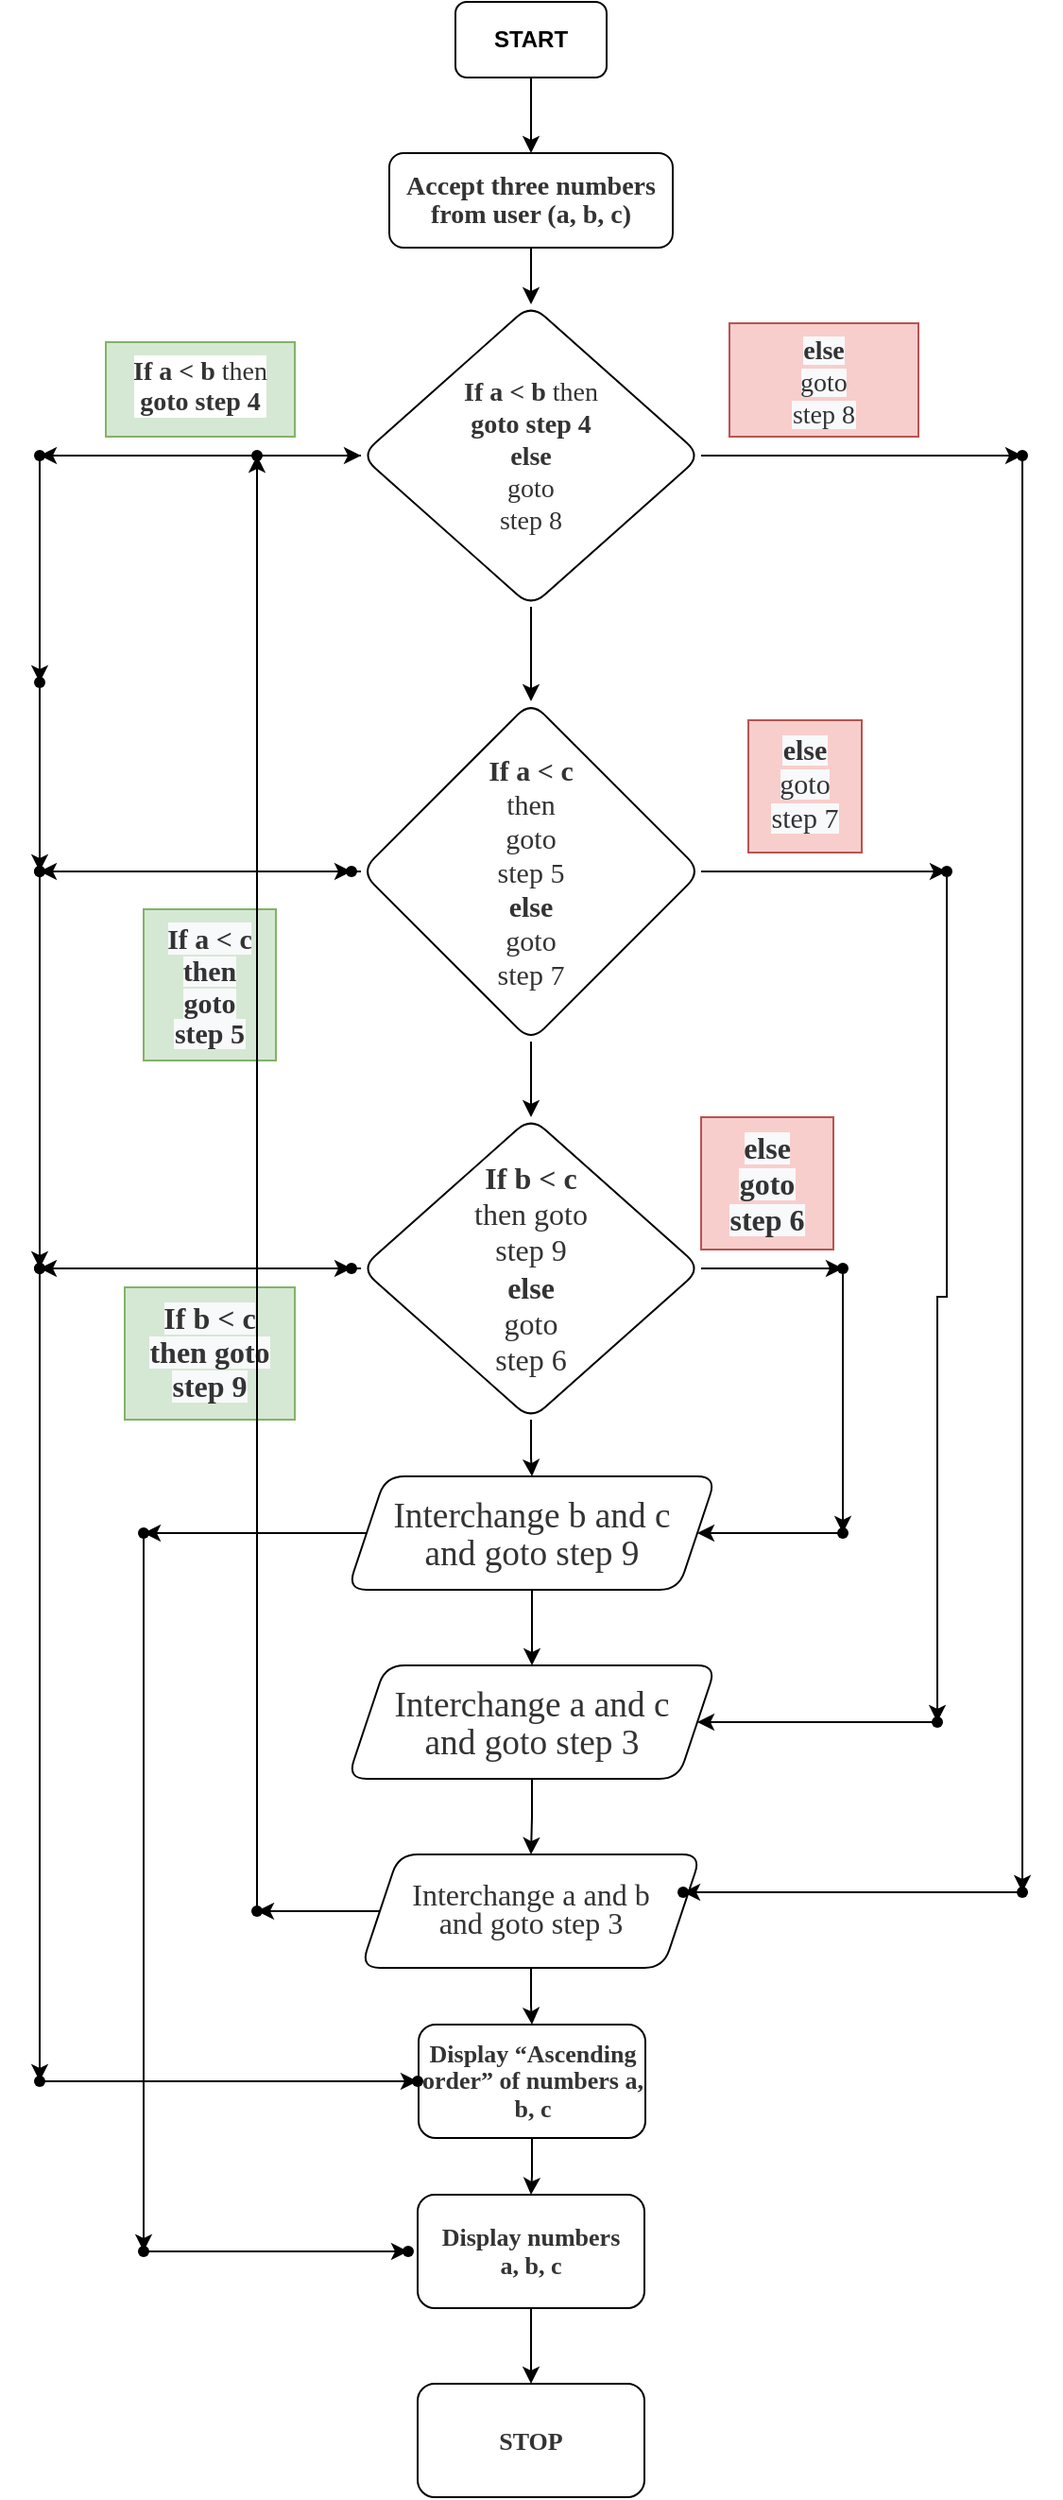 <mxfile version="16.5.6" type="device"><diagram id="gtEM-GcuYg-7ea8k9F5M" name="Page-1"><mxGraphModel dx="2076" dy="1076" grid="1" gridSize="10" guides="1" tooltips="1" connect="1" arrows="1" fold="1" page="1" pageScale="1" pageWidth="850" pageHeight="1100" math="0" shadow="0"><root><mxCell id="0"/><mxCell id="1" parent="0"/><mxCell id="5a1Hf2Eh0fZDxr_1cBEO-3" value="" style="edgeStyle=orthogonalEdgeStyle;rounded=0;orthogonalLoop=1;jettySize=auto;html=1;" edge="1" parent="1" source="5a1Hf2Eh0fZDxr_1cBEO-1" target="5a1Hf2Eh0fZDxr_1cBEO-2"><mxGeometry relative="1" as="geometry"/></mxCell><mxCell id="5a1Hf2Eh0fZDxr_1cBEO-1" value="&lt;b&gt;START&lt;/b&gt;" style="rounded=1;whiteSpace=wrap;html=1;" vertex="1" parent="1"><mxGeometry x="385" y="40" width="80" height="40" as="geometry"/></mxCell><mxCell id="5a1Hf2Eh0fZDxr_1cBEO-5" value="" style="edgeStyle=orthogonalEdgeStyle;rounded=0;orthogonalLoop=1;jettySize=auto;html=1;fontSize=14;" edge="1" parent="1" source="5a1Hf2Eh0fZDxr_1cBEO-2" target="5a1Hf2Eh0fZDxr_1cBEO-4"><mxGeometry relative="1" as="geometry"/></mxCell><mxCell id="5a1Hf2Eh0fZDxr_1cBEO-2" value="&lt;span style=&quot;line-height: 107% ; font-family: &amp;#34;cambria&amp;#34; , serif ; color: rgb(51 , 51 , 51)&quot;&gt;&lt;font style=&quot;font-size: 14px&quot;&gt;&lt;b&gt;Accept three numbers from user (a, b, c)&lt;/b&gt;&lt;/font&gt;&lt;/span&gt;" style="rounded=1;whiteSpace=wrap;html=1;" vertex="1" parent="1"><mxGeometry x="350" y="120" width="150" height="50" as="geometry"/></mxCell><mxCell id="5a1Hf2Eh0fZDxr_1cBEO-7" value="" style="edgeStyle=orthogonalEdgeStyle;rounded=0;orthogonalLoop=1;jettySize=auto;html=1;fontSize=14;" edge="1" parent="1" source="5a1Hf2Eh0fZDxr_1cBEO-4" target="5a1Hf2Eh0fZDxr_1cBEO-6"><mxGeometry relative="1" as="geometry"/></mxCell><mxCell id="5a1Hf2Eh0fZDxr_1cBEO-35" value="" style="edgeStyle=orthogonalEdgeStyle;rounded=0;orthogonalLoop=1;jettySize=auto;html=1;fontSize=13;" edge="1" parent="1" source="5a1Hf2Eh0fZDxr_1cBEO-4" target="5a1Hf2Eh0fZDxr_1cBEO-34"><mxGeometry relative="1" as="geometry"/></mxCell><mxCell id="5a1Hf2Eh0fZDxr_1cBEO-43" value="" style="edgeStyle=orthogonalEdgeStyle;rounded=0;orthogonalLoop=1;jettySize=auto;html=1;fontSize=13;" edge="1" parent="1" source="5a1Hf2Eh0fZDxr_1cBEO-4" target="5a1Hf2Eh0fZDxr_1cBEO-42"><mxGeometry relative="1" as="geometry"/></mxCell><mxCell id="5a1Hf2Eh0fZDxr_1cBEO-4" value="&lt;font style=&quot;font-size: 14px&quot;&gt;&lt;b&gt;&lt;span style=&quot;line-height: 107% ; font-family: &amp;#34;cambria&amp;#34; , serif ; color: rgb(51 , 51 , 51)&quot;&gt;If a &amp;lt; b&lt;/span&gt;&lt;/b&gt;&lt;span style=&quot;line-height: 107% ; font-family: &amp;#34;cambria&amp;#34; , serif ; color: rgb(51 , 51 , 51)&quot;&gt; then &lt;br&gt;&lt;b&gt;goto step 4&lt;br&gt;&lt;/b&gt; &lt;b&gt;else&lt;/b&gt; &lt;br&gt;goto &lt;br&gt;step 8&lt;/span&gt;&lt;/font&gt;" style="rhombus;whiteSpace=wrap;html=1;rounded=1;" vertex="1" parent="1"><mxGeometry x="335" y="200" width="180" height="160" as="geometry"/></mxCell><mxCell id="5a1Hf2Eh0fZDxr_1cBEO-11" value="" style="edgeStyle=orthogonalEdgeStyle;rounded=0;orthogonalLoop=1;jettySize=auto;html=1;fontSize=14;exitX=0.5;exitY=0;exitDx=0;exitDy=0;exitPerimeter=0;" edge="1" parent="1" source="5a1Hf2Eh0fZDxr_1cBEO-12"><mxGeometry relative="1" as="geometry"><mxPoint x="425" y="630" as="targetPoint"/><Array as="points"/></mxGeometry></mxCell><mxCell id="5a1Hf2Eh0fZDxr_1cBEO-14" value="" style="edgeStyle=orthogonalEdgeStyle;rounded=0;orthogonalLoop=1;jettySize=auto;html=1;fontSize=13;" edge="1" parent="1" source="5a1Hf2Eh0fZDxr_1cBEO-6" target="5a1Hf2Eh0fZDxr_1cBEO-12"><mxGeometry relative="1" as="geometry"/></mxCell><mxCell id="5a1Hf2Eh0fZDxr_1cBEO-54" value="" style="edgeStyle=orthogonalEdgeStyle;rounded=0;orthogonalLoop=1;jettySize=auto;html=1;fontSize=13;" edge="1" parent="1" source="5a1Hf2Eh0fZDxr_1cBEO-6" target="5a1Hf2Eh0fZDxr_1cBEO-53"><mxGeometry relative="1" as="geometry"/></mxCell><mxCell id="5a1Hf2Eh0fZDxr_1cBEO-65" value="" style="edgeStyle=orthogonalEdgeStyle;rounded=0;orthogonalLoop=1;jettySize=auto;html=1;fontSize=13;" edge="1" parent="1" source="5a1Hf2Eh0fZDxr_1cBEO-6" target="5a1Hf2Eh0fZDxr_1cBEO-59"><mxGeometry relative="1" as="geometry"/></mxCell><mxCell id="5a1Hf2Eh0fZDxr_1cBEO-6" value="&lt;font style=&quot;font-size: 15px&quot;&gt;&lt;b&gt;&lt;span style=&quot;line-height: 107% ; font-family: &amp;#34;cambria&amp;#34; , serif ; color: rgb(51 , 51 , 51)&quot;&gt;If a &amp;lt; c&lt;br&gt;&lt;/span&gt;&lt;/b&gt;&lt;span style=&quot;line-height: 107% ; font-family: &amp;#34;cambria&amp;#34; , serif ; color: rgb(51 , 51 , 51)&quot;&gt;then&lt;br&gt;goto &lt;br&gt;step 5&lt;br&gt;&lt;b&gt;else&lt;/b&gt; &lt;br&gt;goto &lt;br&gt;step 7&lt;/span&gt;&lt;/font&gt;" style="rhombus;whiteSpace=wrap;html=1;rounded=1;" vertex="1" parent="1"><mxGeometry x="335" y="410" width="180" height="180" as="geometry"/></mxCell><mxCell id="5a1Hf2Eh0fZDxr_1cBEO-19" value="" style="edgeStyle=orthogonalEdgeStyle;rounded=0;orthogonalLoop=1;jettySize=auto;html=1;fontSize=13;" edge="1" parent="1" source="5a1Hf2Eh0fZDxr_1cBEO-12" target="5a1Hf2Eh0fZDxr_1cBEO-18"><mxGeometry relative="1" as="geometry"/></mxCell><mxCell id="5a1Hf2Eh0fZDxr_1cBEO-69" value="" style="edgeStyle=orthogonalEdgeStyle;rounded=0;orthogonalLoop=1;jettySize=auto;html=1;fontSize=13;" edge="1" parent="1" source="5a1Hf2Eh0fZDxr_1cBEO-12" target="5a1Hf2Eh0fZDxr_1cBEO-68"><mxGeometry relative="1" as="geometry"/></mxCell><mxCell id="5a1Hf2Eh0fZDxr_1cBEO-76" value="" style="edgeStyle=orthogonalEdgeStyle;rounded=0;orthogonalLoop=1;jettySize=auto;html=1;fontSize=13;" edge="1" parent="1" source="5a1Hf2Eh0fZDxr_1cBEO-12" target="5a1Hf2Eh0fZDxr_1cBEO-75"><mxGeometry relative="1" as="geometry"/></mxCell><mxCell id="5a1Hf2Eh0fZDxr_1cBEO-12" value="&lt;font style=&quot;font-size: 16px&quot;&gt;&lt;b&gt;&lt;span style=&quot;line-height: 107% ; font-family: &amp;#34;cambria&amp;#34; , serif ; color: rgb(51 , 51 , 51)&quot;&gt;If b &amp;lt; c&lt;br&gt;&lt;/span&gt;&lt;/b&gt;&lt;span style=&quot;line-height: 107% ; font-family: &amp;#34;cambria&amp;#34; , serif ; color: rgb(51 , 51 , 51)&quot;&gt;then goto&lt;br&gt;step 9&lt;br&gt;&lt;b&gt;else&lt;br&gt;&lt;/b&gt;goto &lt;br&gt;step 6&lt;/span&gt;&lt;/font&gt;" style="rhombus;whiteSpace=wrap;html=1;rounded=1;" vertex="1" parent="1"><mxGeometry x="335" y="630" width="180" height="160" as="geometry"/></mxCell><mxCell id="5a1Hf2Eh0fZDxr_1cBEO-22" value="" style="edgeStyle=orthogonalEdgeStyle;rounded=0;orthogonalLoop=1;jettySize=auto;html=1;fontSize=16;" edge="1" parent="1" source="5a1Hf2Eh0fZDxr_1cBEO-16" target="5a1Hf2Eh0fZDxr_1cBEO-21"><mxGeometry relative="1" as="geometry"/></mxCell><mxCell id="5a1Hf2Eh0fZDxr_1cBEO-16" value="&lt;span style=&quot;font-size: 14.0pt ; line-height: 107% ; font-family: &amp;#34;cambria&amp;#34; , serif ; color: #333333&quot;&gt;Interchange a and c&lt;br&gt;and goto step 3&lt;/span&gt;" style="shape=parallelogram;perimeter=parallelogramPerimeter;whiteSpace=wrap;html=1;fixedSize=1;rounded=1;" vertex="1" parent="1"><mxGeometry x="328" y="920" width="195" height="60" as="geometry"/></mxCell><mxCell id="5a1Hf2Eh0fZDxr_1cBEO-20" value="" style="edgeStyle=orthogonalEdgeStyle;rounded=0;orthogonalLoop=1;jettySize=auto;html=1;fontSize=13;" edge="1" parent="1" source="5a1Hf2Eh0fZDxr_1cBEO-18" target="5a1Hf2Eh0fZDxr_1cBEO-16"><mxGeometry relative="1" as="geometry"/></mxCell><mxCell id="5a1Hf2Eh0fZDxr_1cBEO-82" value="" style="edgeStyle=orthogonalEdgeStyle;rounded=0;orthogonalLoop=1;jettySize=auto;html=1;fontSize=13;" edge="1" parent="1" source="5a1Hf2Eh0fZDxr_1cBEO-18" target="5a1Hf2Eh0fZDxr_1cBEO-81"><mxGeometry relative="1" as="geometry"/></mxCell><mxCell id="5a1Hf2Eh0fZDxr_1cBEO-18" value="&lt;span style=&quot;font-size: 14.0pt ; line-height: 107% ; font-family: &amp;#34;cambria&amp;#34; , serif ; color: #333333&quot;&gt;Interchange b and c&lt;br&gt;and goto step 9&lt;/span&gt;" style="shape=parallelogram;perimeter=parallelogramPerimeter;whiteSpace=wrap;html=1;fixedSize=1;rounded=1;" vertex="1" parent="1"><mxGeometry x="328" y="820" width="195" height="60" as="geometry"/></mxCell><mxCell id="5a1Hf2Eh0fZDxr_1cBEO-24" value="" style="edgeStyle=orthogonalEdgeStyle;rounded=0;orthogonalLoop=1;jettySize=auto;html=1;fontSize=16;" edge="1" parent="1" source="5a1Hf2Eh0fZDxr_1cBEO-21" target="5a1Hf2Eh0fZDxr_1cBEO-23"><mxGeometry relative="1" as="geometry"/></mxCell><mxCell id="5a1Hf2Eh0fZDxr_1cBEO-88" value="" style="edgeStyle=orthogonalEdgeStyle;rounded=0;orthogonalLoop=1;jettySize=auto;html=1;fontSize=13;" edge="1" parent="1" source="5a1Hf2Eh0fZDxr_1cBEO-21" target="5a1Hf2Eh0fZDxr_1cBEO-87"><mxGeometry relative="1" as="geometry"/></mxCell><mxCell id="5a1Hf2Eh0fZDxr_1cBEO-21" value="&lt;span style=&quot;line-height: 107% ; font-family: &amp;#34;cambria&amp;#34; , serif ; color: rgb(51 , 51 , 51)&quot;&gt;&lt;font style=&quot;font-size: 16px&quot;&gt;Interchange a and b&lt;br&gt;and goto step 3&lt;/font&gt;&lt;/span&gt;" style="shape=parallelogram;perimeter=parallelogramPerimeter;whiteSpace=wrap;html=1;fixedSize=1;rounded=1;" vertex="1" parent="1"><mxGeometry x="335" y="1020" width="180" height="60" as="geometry"/></mxCell><mxCell id="5a1Hf2Eh0fZDxr_1cBEO-26" value="" style="edgeStyle=orthogonalEdgeStyle;rounded=0;orthogonalLoop=1;jettySize=auto;html=1;fontSize=13;" edge="1" parent="1" source="5a1Hf2Eh0fZDxr_1cBEO-23" target="5a1Hf2Eh0fZDxr_1cBEO-25"><mxGeometry relative="1" as="geometry"/></mxCell><mxCell id="5a1Hf2Eh0fZDxr_1cBEO-23" value="&lt;b&gt;&lt;span style=&quot;line-height: 107% ; font-family: &amp;#34;cambria&amp;#34; , serif ; color: rgb(51 , 51 , 51)&quot;&gt;&lt;font style=&quot;font-size: 13px&quot;&gt;Display “Ascending order” of numbers a, b, c&lt;/font&gt;&lt;/span&gt;&lt;/b&gt;" style="whiteSpace=wrap;html=1;rounded=1;" vertex="1" parent="1"><mxGeometry x="365.5" y="1110" width="120" height="60" as="geometry"/></mxCell><mxCell id="5a1Hf2Eh0fZDxr_1cBEO-28" value="" style="edgeStyle=orthogonalEdgeStyle;rounded=0;orthogonalLoop=1;jettySize=auto;html=1;fontSize=13;" edge="1" parent="1" source="5a1Hf2Eh0fZDxr_1cBEO-25" target="5a1Hf2Eh0fZDxr_1cBEO-27"><mxGeometry relative="1" as="geometry"/></mxCell><mxCell id="5a1Hf2Eh0fZDxr_1cBEO-25" value="&lt;b&gt;&lt;span style=&quot;line-height: 107% ; font-family: &amp;#34;cambria&amp;#34; , serif ; color: rgb(51 , 51 , 51)&quot;&gt;&lt;font style=&quot;font-size: 13px&quot;&gt;Display numbers&lt;br&gt;a, b, c&lt;/font&gt;&lt;/span&gt;&lt;/b&gt;" style="whiteSpace=wrap;html=1;rounded=1;" vertex="1" parent="1"><mxGeometry x="365" y="1200" width="120" height="60" as="geometry"/></mxCell><mxCell id="5a1Hf2Eh0fZDxr_1cBEO-27" value="&lt;font color=&quot;#333333&quot; face=&quot;cambria, serif&quot;&gt;&lt;span style=&quot;font-size: 13px&quot;&gt;&lt;b&gt;STOP&lt;/b&gt;&lt;/span&gt;&lt;/font&gt;" style="whiteSpace=wrap;html=1;rounded=1;" vertex="1" parent="1"><mxGeometry x="365" y="1300" width="120" height="60" as="geometry"/></mxCell><mxCell id="5a1Hf2Eh0fZDxr_1cBEO-37" value="" style="edgeStyle=orthogonalEdgeStyle;rounded=0;orthogonalLoop=1;jettySize=auto;html=1;fontSize=13;" edge="1" parent="1" source="5a1Hf2Eh0fZDxr_1cBEO-34" target="5a1Hf2Eh0fZDxr_1cBEO-36"><mxGeometry relative="1" as="geometry"/></mxCell><mxCell id="5a1Hf2Eh0fZDxr_1cBEO-34" value="" style="shape=waypoint;sketch=0;size=6;pointerEvents=1;points=[];fillColor=default;resizable=0;rotatable=0;perimeter=centerPerimeter;snapToPoint=1;rounded=1;" vertex="1" parent="1"><mxGeometry x="145" y="260" width="40" height="40" as="geometry"/></mxCell><mxCell id="5a1Hf2Eh0fZDxr_1cBEO-39" value="" style="edgeStyle=orthogonalEdgeStyle;rounded=0;orthogonalLoop=1;jettySize=auto;html=1;fontSize=13;" edge="1" parent="1" source="5a1Hf2Eh0fZDxr_1cBEO-36" target="5a1Hf2Eh0fZDxr_1cBEO-38"><mxGeometry relative="1" as="geometry"/></mxCell><mxCell id="5a1Hf2Eh0fZDxr_1cBEO-36" value="" style="shape=waypoint;sketch=0;size=6;pointerEvents=1;points=[];fillColor=default;resizable=0;rotatable=0;perimeter=centerPerimeter;snapToPoint=1;rounded=1;" vertex="1" parent="1"><mxGeometry x="145" y="380" width="40" height="40" as="geometry"/></mxCell><mxCell id="5a1Hf2Eh0fZDxr_1cBEO-41" value="" style="edgeStyle=orthogonalEdgeStyle;rounded=0;orthogonalLoop=1;jettySize=auto;html=1;fontSize=13;" edge="1" parent="1" source="5a1Hf2Eh0fZDxr_1cBEO-38" target="5a1Hf2Eh0fZDxr_1cBEO-40"><mxGeometry relative="1" as="geometry"/></mxCell><mxCell id="5a1Hf2Eh0fZDxr_1cBEO-38" value="" style="shape=waypoint;sketch=0;size=6;pointerEvents=1;points=[];fillColor=default;resizable=0;rotatable=0;perimeter=centerPerimeter;snapToPoint=1;rounded=1;" vertex="1" parent="1"><mxGeometry x="145" y="480" width="40" height="40" as="geometry"/></mxCell><mxCell id="5a1Hf2Eh0fZDxr_1cBEO-40" value="" style="shape=waypoint;sketch=0;size=6;pointerEvents=1;points=[];fillColor=default;resizable=0;rotatable=0;perimeter=centerPerimeter;snapToPoint=1;rounded=1;" vertex="1" parent="1"><mxGeometry x="310" y="480" width="40" height="40" as="geometry"/></mxCell><mxCell id="5a1Hf2Eh0fZDxr_1cBEO-45" value="" style="edgeStyle=orthogonalEdgeStyle;rounded=0;orthogonalLoop=1;jettySize=auto;html=1;fontSize=13;" edge="1" parent="1" source="5a1Hf2Eh0fZDxr_1cBEO-42" target="5a1Hf2Eh0fZDxr_1cBEO-44"><mxGeometry relative="1" as="geometry"/></mxCell><mxCell id="5a1Hf2Eh0fZDxr_1cBEO-42" value="" style="shape=waypoint;sketch=0;size=6;pointerEvents=1;points=[];fillColor=default;resizable=0;rotatable=0;perimeter=centerPerimeter;snapToPoint=1;rounded=1;" vertex="1" parent="1"><mxGeometry x="665" y="260" width="40" height="40" as="geometry"/></mxCell><mxCell id="5a1Hf2Eh0fZDxr_1cBEO-49" value="" style="edgeStyle=orthogonalEdgeStyle;rounded=0;orthogonalLoop=1;jettySize=auto;html=1;fontSize=13;" edge="1" parent="1" source="5a1Hf2Eh0fZDxr_1cBEO-44" target="5a1Hf2Eh0fZDxr_1cBEO-48"><mxGeometry relative="1" as="geometry"/></mxCell><mxCell id="5a1Hf2Eh0fZDxr_1cBEO-44" value="" style="shape=waypoint;sketch=0;size=6;pointerEvents=1;points=[];fillColor=default;resizable=0;rotatable=0;perimeter=centerPerimeter;snapToPoint=1;rounded=1;" vertex="1" parent="1"><mxGeometry x="665" y="1020" width="40" height="40" as="geometry"/></mxCell><mxCell id="5a1Hf2Eh0fZDxr_1cBEO-48" value="" style="shape=waypoint;sketch=0;size=6;pointerEvents=1;points=[];fillColor=default;resizable=0;rotatable=0;perimeter=centerPerimeter;snapToPoint=1;rounded=1;" vertex="1" parent="1"><mxGeometry x="485.5" y="1020" width="40" height="40" as="geometry"/></mxCell><mxCell id="5a1Hf2Eh0fZDxr_1cBEO-50" value="&lt;b style=&quot;color: rgb(0, 0, 0); font-family: helvetica; font-size: 14px; font-style: normal; letter-spacing: normal; text-indent: 0px; text-transform: none; word-spacing: 0px;&quot;&gt;&lt;span style=&quot;line-height: 14.98px ; font-family: &amp;quot;cambria&amp;quot; , serif ; color: rgb(51 , 51 , 51)&quot;&gt;If a &amp;lt; b&lt;/span&gt;&lt;/b&gt;&lt;span style=&quot;font-size: 14px; font-style: normal; font-weight: 400; letter-spacing: normal; text-indent: 0px; text-transform: none; word-spacing: 0px; line-height: 14.98px; font-family: cambria, serif; color: rgb(51, 51, 51);&quot;&gt;&lt;span&gt;&amp;nbsp;&lt;/span&gt;then&lt;br&gt;&lt;b&gt;goto step 4&lt;/b&gt;&lt;/span&gt;" style="text;whiteSpace=wrap;html=1;fontSize=13;fillColor=#d5e8d4;strokeColor=#82b366;align=center;labelBackgroundColor=default;" vertex="1" parent="1"><mxGeometry x="200" y="220" width="100" height="50" as="geometry"/></mxCell><mxCell id="5a1Hf2Eh0fZDxr_1cBEO-51" value="&lt;b style=&quot;color: rgb(51, 51, 51); font-family: cambria, serif; font-size: 14px; font-style: normal; letter-spacing: normal; text-indent: 0px; text-transform: none; word-spacing: 0px; background-color: rgb(248, 249, 250);&quot;&gt;else&lt;/b&gt;&lt;span style=&quot;color: rgb(51, 51, 51); font-family: cambria, serif; font-size: 14px; font-style: normal; font-weight: 400; letter-spacing: normal; text-indent: 0px; text-transform: none; word-spacing: 0px; background-color: rgb(248, 249, 250); display: inline; float: none;&quot;&gt;&lt;/span&gt;&lt;br style=&quot;color: rgb(51, 51, 51); font-family: cambria, serif; font-size: 14px; font-style: normal; font-weight: 400; letter-spacing: normal; text-indent: 0px; text-transform: none; word-spacing: 0px; background-color: rgb(248, 249, 250);&quot;&gt;&lt;span style=&quot;color: rgb(51, 51, 51); font-family: cambria, serif; font-size: 14px; font-style: normal; font-weight: 400; letter-spacing: normal; text-indent: 0px; text-transform: none; word-spacing: 0px; background-color: rgb(248, 249, 250); display: inline; float: none;&quot;&gt;goto&lt;/span&gt;&lt;br style=&quot;color: rgb(51, 51, 51); font-family: cambria, serif; font-size: 14px; font-style: normal; font-weight: 400; letter-spacing: normal; text-indent: 0px; text-transform: none; word-spacing: 0px; background-color: rgb(248, 249, 250);&quot;&gt;&lt;span style=&quot;color: rgb(51, 51, 51); font-family: cambria, serif; font-size: 14px; font-style: normal; font-weight: 400; letter-spacing: normal; text-indent: 0px; text-transform: none; word-spacing: 0px; background-color: rgb(248, 249, 250); display: inline; float: none;&quot;&gt;step 8&lt;/span&gt;" style="text;whiteSpace=wrap;html=1;fontSize=13;fillColor=#f8cecc;strokeColor=#b85450;align=center;" vertex="1" parent="1"><mxGeometry x="530" y="210" width="100" height="60" as="geometry"/></mxCell><mxCell id="5a1Hf2Eh0fZDxr_1cBEO-56" value="" style="edgeStyle=orthogonalEdgeStyle;rounded=0;orthogonalLoop=1;jettySize=auto;html=1;fontSize=13;" edge="1" parent="1" source="5a1Hf2Eh0fZDxr_1cBEO-53" target="5a1Hf2Eh0fZDxr_1cBEO-55"><mxGeometry relative="1" as="geometry"/></mxCell><mxCell id="5a1Hf2Eh0fZDxr_1cBEO-53" value="" style="shape=waypoint;sketch=0;size=6;pointerEvents=1;points=[];fillColor=default;resizable=0;rotatable=0;perimeter=centerPerimeter;snapToPoint=1;rounded=1;" vertex="1" parent="1"><mxGeometry x="145" y="480" width="40" height="40" as="geometry"/></mxCell><mxCell id="5a1Hf2Eh0fZDxr_1cBEO-58" value="" style="edgeStyle=orthogonalEdgeStyle;rounded=0;orthogonalLoop=1;jettySize=auto;html=1;fontSize=13;" edge="1" parent="1" source="5a1Hf2Eh0fZDxr_1cBEO-55" target="5a1Hf2Eh0fZDxr_1cBEO-57"><mxGeometry relative="1" as="geometry"/></mxCell><mxCell id="5a1Hf2Eh0fZDxr_1cBEO-55" value="" style="shape=waypoint;sketch=0;size=6;pointerEvents=1;points=[];fillColor=default;resizable=0;rotatable=0;perimeter=centerPerimeter;snapToPoint=1;rounded=1;" vertex="1" parent="1"><mxGeometry x="145" y="690" width="40" height="40" as="geometry"/></mxCell><mxCell id="5a1Hf2Eh0fZDxr_1cBEO-57" value="" style="shape=waypoint;sketch=0;size=6;pointerEvents=1;points=[];fillColor=default;resizable=0;rotatable=0;perimeter=centerPerimeter;snapToPoint=1;rounded=1;" vertex="1" parent="1"><mxGeometry x="310" y="690" width="40" height="40" as="geometry"/></mxCell><mxCell id="5a1Hf2Eh0fZDxr_1cBEO-62" value="" style="edgeStyle=orthogonalEdgeStyle;rounded=0;orthogonalLoop=1;jettySize=auto;html=1;fontSize=13;exitX=0.195;exitY=0.42;exitDx=0;exitDy=0;exitPerimeter=0;entryX=0.72;entryY=0.71;entryDx=0;entryDy=0;entryPerimeter=0;" edge="1" parent="1" source="5a1Hf2Eh0fZDxr_1cBEO-59" target="5a1Hf2Eh0fZDxr_1cBEO-61"><mxGeometry relative="1" as="geometry"><Array as="points"><mxPoint x="645" y="725"/><mxPoint x="640" y="725"/></Array></mxGeometry></mxCell><mxCell id="5a1Hf2Eh0fZDxr_1cBEO-59" value="" style="shape=waypoint;sketch=0;size=6;pointerEvents=1;points=[];fillColor=default;resizable=0;rotatable=0;perimeter=centerPerimeter;snapToPoint=1;rounded=1;" vertex="1" parent="1"><mxGeometry x="625" y="480" width="40" height="40" as="geometry"/></mxCell><mxCell id="5a1Hf2Eh0fZDxr_1cBEO-63" value="" style="edgeStyle=orthogonalEdgeStyle;rounded=0;orthogonalLoop=1;jettySize=auto;html=1;fontSize=13;" edge="1" parent="1" source="5a1Hf2Eh0fZDxr_1cBEO-61" target="5a1Hf2Eh0fZDxr_1cBEO-16"><mxGeometry relative="1" as="geometry"/></mxCell><mxCell id="5a1Hf2Eh0fZDxr_1cBEO-61" value="" style="shape=waypoint;sketch=0;size=6;pointerEvents=1;points=[];fillColor=default;resizable=0;rotatable=0;perimeter=centerPerimeter;snapToPoint=1;rounded=1;" vertex="1" parent="1"><mxGeometry x="620" y="930" width="40" height="40" as="geometry"/></mxCell><mxCell id="5a1Hf2Eh0fZDxr_1cBEO-66" value="&lt;span style=&quot;color: rgb(0, 0, 0); font-family: helvetica; font-size: 15px; font-style: normal; letter-spacing: normal; text-indent: 0px; text-transform: none; word-spacing: 0px; background-color: rgb(248, 249, 250);&quot;&gt;&lt;span style=&quot;line-height: 16.05px ; font-family: &amp;quot;cambria&amp;quot; , serif ; color: rgb(51 , 51 , 51)&quot;&gt;If a &amp;lt; c&lt;br&gt;&lt;/span&gt;&lt;/span&gt;&lt;span style=&quot;font-size: 15px; font-style: normal; letter-spacing: normal; text-indent: 0px; text-transform: none; word-spacing: 0px; background-color: rgb(248, 249, 250); line-height: 16.05px; font-family: cambria, serif; color: rgb(51, 51, 51);&quot;&gt;then&lt;br&gt;goto&lt;br&gt;step 5&lt;/span&gt;" style="text;whiteSpace=wrap;html=1;fontSize=13;align=center;fillColor=#d5e8d4;strokeColor=#82b366;fontStyle=1" vertex="1" parent="1"><mxGeometry x="220" y="520" width="70" height="80" as="geometry"/></mxCell><mxCell id="5a1Hf2Eh0fZDxr_1cBEO-67" value="&lt;b style=&quot;color: rgb(51, 51, 51); font-family: cambria, serif; font-size: 15px; font-style: normal; letter-spacing: normal; text-indent: 0px; text-transform: none; word-spacing: 0px; background-color: rgb(248, 249, 250);&quot;&gt;else&lt;/b&gt;&lt;span style=&quot;color: rgb(51, 51, 51); font-family: cambria, serif; font-size: 15px; font-style: normal; font-weight: 400; letter-spacing: normal; text-indent: 0px; text-transform: none; word-spacing: 0px; background-color: rgb(248, 249, 250); display: inline; float: none;&quot;&gt;&lt;/span&gt;&lt;br style=&quot;color: rgb(51, 51, 51); font-family: cambria, serif; font-size: 15px; font-style: normal; font-weight: 400; letter-spacing: normal; text-indent: 0px; text-transform: none; word-spacing: 0px; background-color: rgb(248, 249, 250);&quot;&gt;&lt;span style=&quot;color: rgb(51, 51, 51); font-family: cambria, serif; font-size: 15px; font-style: normal; font-weight: 400; letter-spacing: normal; text-indent: 0px; text-transform: none; word-spacing: 0px; background-color: rgb(248, 249, 250); display: inline; float: none;&quot;&gt;goto&lt;/span&gt;&lt;br style=&quot;color: rgb(51, 51, 51); font-family: cambria, serif; font-size: 15px; font-style: normal; font-weight: 400; letter-spacing: normal; text-indent: 0px; text-transform: none; word-spacing: 0px; background-color: rgb(248, 249, 250);&quot;&gt;&lt;span style=&quot;color: rgb(51, 51, 51); font-family: cambria, serif; font-size: 15px; font-style: normal; font-weight: 400; letter-spacing: normal; text-indent: 0px; text-transform: none; word-spacing: 0px; background-color: rgb(248, 249, 250); display: inline; float: none;&quot;&gt;step 7&lt;/span&gt;" style="text;whiteSpace=wrap;html=1;fontSize=13;fillColor=#f8cecc;strokeColor=#b85450;align=center;" vertex="1" parent="1"><mxGeometry x="540" y="420" width="60" height="70" as="geometry"/></mxCell><mxCell id="5a1Hf2Eh0fZDxr_1cBEO-71" value="" style="edgeStyle=orthogonalEdgeStyle;rounded=0;orthogonalLoop=1;jettySize=auto;html=1;fontSize=13;" edge="1" parent="1" source="5a1Hf2Eh0fZDxr_1cBEO-68" target="5a1Hf2Eh0fZDxr_1cBEO-70"><mxGeometry relative="1" as="geometry"/></mxCell><mxCell id="5a1Hf2Eh0fZDxr_1cBEO-68" value="" style="shape=waypoint;sketch=0;size=6;pointerEvents=1;points=[];fillColor=default;resizable=0;rotatable=0;perimeter=centerPerimeter;snapToPoint=1;rounded=1;" vertex="1" parent="1"><mxGeometry x="145" y="690" width="40" height="40" as="geometry"/></mxCell><mxCell id="5a1Hf2Eh0fZDxr_1cBEO-73" value="" style="edgeStyle=orthogonalEdgeStyle;rounded=0;orthogonalLoop=1;jettySize=auto;html=1;fontSize=13;" edge="1" parent="1" source="5a1Hf2Eh0fZDxr_1cBEO-70" target="5a1Hf2Eh0fZDxr_1cBEO-72"><mxGeometry relative="1" as="geometry"/></mxCell><mxCell id="5a1Hf2Eh0fZDxr_1cBEO-70" value="" style="shape=waypoint;sketch=0;size=6;pointerEvents=1;points=[];fillColor=default;resizable=0;rotatable=0;perimeter=centerPerimeter;snapToPoint=1;rounded=1;" vertex="1" parent="1"><mxGeometry x="145" y="1120" width="40" height="40" as="geometry"/></mxCell><mxCell id="5a1Hf2Eh0fZDxr_1cBEO-72" value="" style="shape=waypoint;sketch=0;size=6;pointerEvents=1;points=[];fillColor=default;resizable=0;rotatable=0;perimeter=centerPerimeter;snapToPoint=1;rounded=1;" vertex="1" parent="1"><mxGeometry x="345" y="1120" width="40" height="40" as="geometry"/></mxCell><mxCell id="5a1Hf2Eh0fZDxr_1cBEO-74" value="&lt;span style=&quot;color: rgb(0, 0, 0); font-family: helvetica; font-size: 16px; font-style: normal; letter-spacing: normal; text-indent: 0px; text-transform: none; word-spacing: 0px; background-color: rgb(248, 249, 250);&quot;&gt;&lt;span style=&quot;line-height: 17.12px ; font-family: &amp;quot;cambria&amp;quot; , serif ; color: rgb(51 , 51 , 51)&quot;&gt;If b &amp;lt; c&lt;br&gt;&lt;/span&gt;&lt;/span&gt;&lt;span style=&quot;font-size: 16px; font-style: normal; letter-spacing: normal; text-indent: 0px; text-transform: none; word-spacing: 0px; background-color: rgb(248, 249, 250); line-height: 17.12px; font-family: cambria, serif; color: rgb(51, 51, 51);&quot;&gt;then goto&lt;br&gt;step 9&lt;/span&gt;" style="text;whiteSpace=wrap;html=1;fontSize=13;fillColor=#d5e8d4;strokeColor=#82b366;align=center;fontStyle=1" vertex="1" parent="1"><mxGeometry x="210" y="720" width="90" height="70" as="geometry"/></mxCell><mxCell id="5a1Hf2Eh0fZDxr_1cBEO-78" value="" style="edgeStyle=orthogonalEdgeStyle;rounded=0;orthogonalLoop=1;jettySize=auto;html=1;fontSize=13;" edge="1" parent="1" source="5a1Hf2Eh0fZDxr_1cBEO-75" target="5a1Hf2Eh0fZDxr_1cBEO-77"><mxGeometry relative="1" as="geometry"/></mxCell><mxCell id="5a1Hf2Eh0fZDxr_1cBEO-75" value="" style="shape=waypoint;sketch=0;size=6;pointerEvents=1;points=[];fillColor=default;resizable=0;rotatable=0;perimeter=centerPerimeter;snapToPoint=1;rounded=1;" vertex="1" parent="1"><mxGeometry x="570" y="690" width="40" height="40" as="geometry"/></mxCell><mxCell id="5a1Hf2Eh0fZDxr_1cBEO-79" value="" style="edgeStyle=orthogonalEdgeStyle;rounded=0;orthogonalLoop=1;jettySize=auto;html=1;fontSize=13;" edge="1" parent="1" source="5a1Hf2Eh0fZDxr_1cBEO-77" target="5a1Hf2Eh0fZDxr_1cBEO-18"><mxGeometry relative="1" as="geometry"/></mxCell><mxCell id="5a1Hf2Eh0fZDxr_1cBEO-77" value="" style="shape=waypoint;sketch=0;size=6;pointerEvents=1;points=[];fillColor=default;resizable=0;rotatable=0;perimeter=centerPerimeter;snapToPoint=1;rounded=1;" vertex="1" parent="1"><mxGeometry x="570" y="830" width="40" height="40" as="geometry"/></mxCell><mxCell id="5a1Hf2Eh0fZDxr_1cBEO-80" value="&lt;span style=&quot;color: rgb(51, 51, 51); font-family: cambria, serif; font-size: 16px; font-style: normal; letter-spacing: normal; text-indent: 0px; text-transform: none; word-spacing: 0px; background-color: rgb(248, 249, 250);&quot;&gt;else&lt;br&gt;&lt;/span&gt;&lt;span style=&quot;color: rgb(51, 51, 51); font-family: cambria, serif; font-size: 16px; font-style: normal; letter-spacing: normal; text-indent: 0px; text-transform: none; word-spacing: 0px; background-color: rgb(248, 249, 250); display: inline; float: none;&quot;&gt;goto&lt;/span&gt;&lt;br style=&quot;color: rgb(51, 51, 51); font-family: cambria, serif; font-size: 16px; font-style: normal; letter-spacing: normal; text-indent: 0px; text-transform: none; word-spacing: 0px; background-color: rgb(248, 249, 250);&quot;&gt;&lt;span style=&quot;color: rgb(51, 51, 51); font-family: cambria, serif; font-size: 16px; font-style: normal; letter-spacing: normal; text-indent: 0px; text-transform: none; word-spacing: 0px; background-color: rgb(248, 249, 250); display: inline; float: none;&quot;&gt;step 6&lt;/span&gt;" style="text;whiteSpace=wrap;html=1;fontSize=13;align=center;fontStyle=1;fillColor=#f8cecc;strokeColor=#b85450;" vertex="1" parent="1"><mxGeometry x="515" y="630" width="70" height="70" as="geometry"/></mxCell><mxCell id="5a1Hf2Eh0fZDxr_1cBEO-84" value="" style="edgeStyle=orthogonalEdgeStyle;rounded=0;orthogonalLoop=1;jettySize=auto;html=1;fontSize=13;" edge="1" parent="1" source="5a1Hf2Eh0fZDxr_1cBEO-81" target="5a1Hf2Eh0fZDxr_1cBEO-83"><mxGeometry relative="1" as="geometry"/></mxCell><mxCell id="5a1Hf2Eh0fZDxr_1cBEO-81" value="" style="shape=waypoint;sketch=0;size=6;pointerEvents=1;points=[];fillColor=default;resizable=0;rotatable=0;perimeter=centerPerimeter;snapToPoint=1;rounded=1;" vertex="1" parent="1"><mxGeometry x="200" y="830" width="40" height="40" as="geometry"/></mxCell><mxCell id="5a1Hf2Eh0fZDxr_1cBEO-86" value="" style="edgeStyle=orthogonalEdgeStyle;rounded=0;orthogonalLoop=1;jettySize=auto;html=1;fontSize=13;" edge="1" parent="1" source="5a1Hf2Eh0fZDxr_1cBEO-83" target="5a1Hf2Eh0fZDxr_1cBEO-85"><mxGeometry relative="1" as="geometry"/></mxCell><mxCell id="5a1Hf2Eh0fZDxr_1cBEO-83" value="" style="shape=waypoint;sketch=0;size=6;pointerEvents=1;points=[];fillColor=default;resizable=0;rotatable=0;perimeter=centerPerimeter;snapToPoint=1;rounded=1;" vertex="1" parent="1"><mxGeometry x="200" y="1210" width="40" height="40" as="geometry"/></mxCell><mxCell id="5a1Hf2Eh0fZDxr_1cBEO-85" value="" style="shape=waypoint;sketch=0;size=6;pointerEvents=1;points=[];fillColor=default;resizable=0;rotatable=0;perimeter=centerPerimeter;snapToPoint=1;rounded=1;" vertex="1" parent="1"><mxGeometry x="340" y="1210" width="40" height="40" as="geometry"/></mxCell><mxCell id="5a1Hf2Eh0fZDxr_1cBEO-90" value="" style="edgeStyle=orthogonalEdgeStyle;rounded=0;orthogonalLoop=1;jettySize=auto;html=1;fontSize=13;" edge="1" parent="1" source="5a1Hf2Eh0fZDxr_1cBEO-87" target="5a1Hf2Eh0fZDxr_1cBEO-89"><mxGeometry relative="1" as="geometry"/></mxCell><mxCell id="5a1Hf2Eh0fZDxr_1cBEO-87" value="" style="shape=waypoint;sketch=0;size=6;pointerEvents=1;points=[];fillColor=default;resizable=0;rotatable=0;perimeter=centerPerimeter;snapToPoint=1;rounded=1;" vertex="1" parent="1"><mxGeometry x="260" y="1030" width="40" height="40" as="geometry"/></mxCell><mxCell id="5a1Hf2Eh0fZDxr_1cBEO-92" value="" style="edgeStyle=orthogonalEdgeStyle;rounded=0;orthogonalLoop=1;jettySize=auto;html=1;fontSize=13;" edge="1" parent="1" source="5a1Hf2Eh0fZDxr_1cBEO-89" target="5a1Hf2Eh0fZDxr_1cBEO-4"><mxGeometry relative="1" as="geometry"/></mxCell><mxCell id="5a1Hf2Eh0fZDxr_1cBEO-89" value="" style="shape=waypoint;sketch=0;size=6;pointerEvents=1;points=[];fillColor=default;resizable=0;rotatable=0;perimeter=centerPerimeter;snapToPoint=1;rounded=1;" vertex="1" parent="1"><mxGeometry x="260" y="260" width="40" height="40" as="geometry"/></mxCell></root></mxGraphModel></diagram></mxfile>